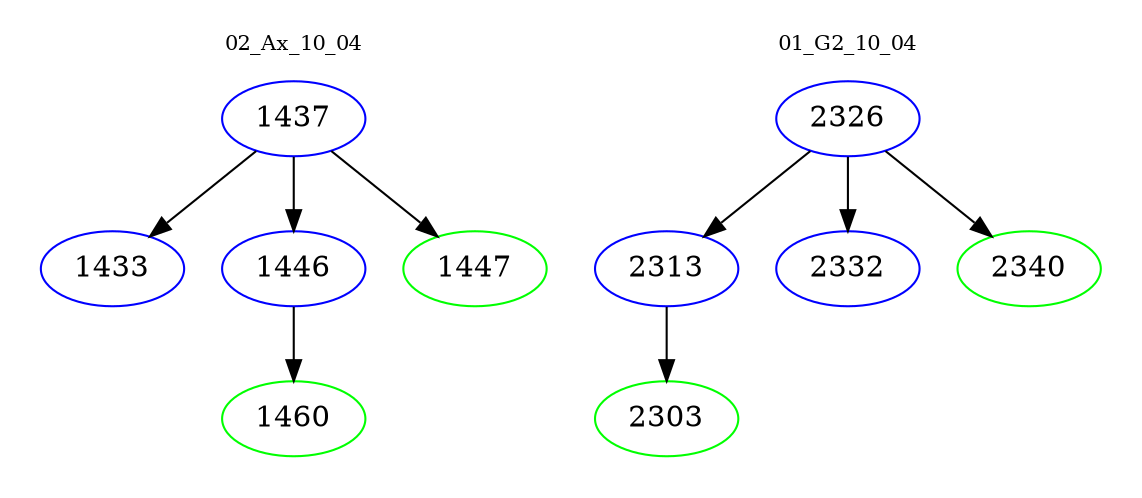 digraph{
subgraph cluster_0 {
color = white
label = "02_Ax_10_04";
fontsize=10;
T0_1437 [label="1437", color="blue"]
T0_1437 -> T0_1433 [color="black"]
T0_1433 [label="1433", color="blue"]
T0_1437 -> T0_1446 [color="black"]
T0_1446 [label="1446", color="blue"]
T0_1446 -> T0_1460 [color="black"]
T0_1460 [label="1460", color="green"]
T0_1437 -> T0_1447 [color="black"]
T0_1447 [label="1447", color="green"]
}
subgraph cluster_1 {
color = white
label = "01_G2_10_04";
fontsize=10;
T1_2326 [label="2326", color="blue"]
T1_2326 -> T1_2313 [color="black"]
T1_2313 [label="2313", color="blue"]
T1_2313 -> T1_2303 [color="black"]
T1_2303 [label="2303", color="green"]
T1_2326 -> T1_2332 [color="black"]
T1_2332 [label="2332", color="blue"]
T1_2326 -> T1_2340 [color="black"]
T1_2340 [label="2340", color="green"]
}
}
